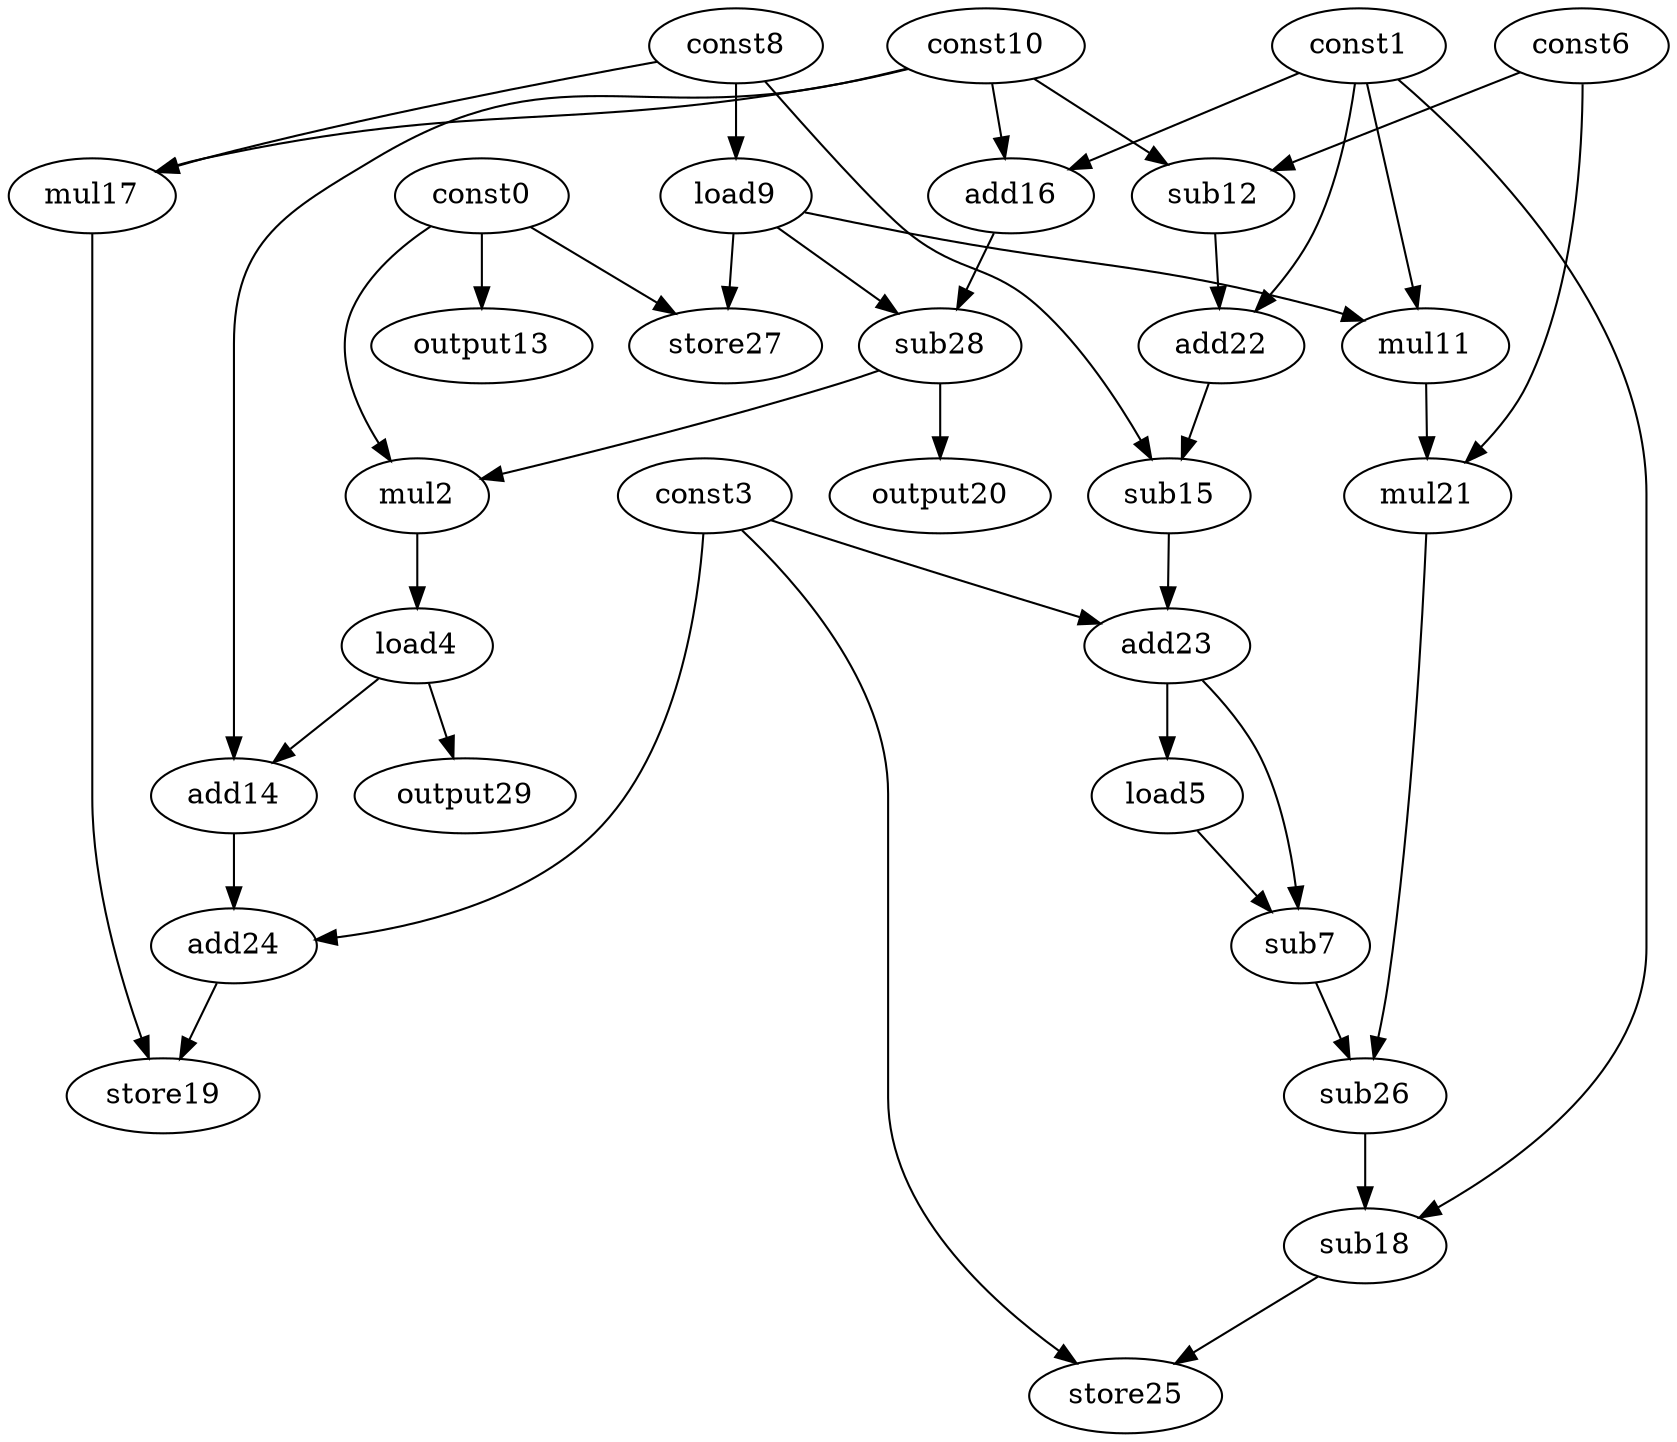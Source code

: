 digraph G { 
const0[opcode=const]; 
const1[opcode=const]; 
mul2[opcode=mul]; 
const3[opcode=const]; 
load4[opcode=load]; 
load5[opcode=load]; 
const6[opcode=const]; 
sub7[opcode=sub]; 
const8[opcode=const]; 
load9[opcode=load]; 
const10[opcode=const]; 
mul11[opcode=mul]; 
sub12[opcode=sub]; 
output13[opcode=output]; 
add14[opcode=add]; 
sub15[opcode=sub]; 
add16[opcode=add]; 
mul17[opcode=mul]; 
sub18[opcode=sub]; 
store19[opcode=store]; 
output20[opcode=output]; 
mul21[opcode=mul]; 
add22[opcode=add]; 
add23[opcode=add]; 
add24[opcode=add]; 
store25[opcode=store]; 
sub26[opcode=sub]; 
store27[opcode=store]; 
sub28[opcode=sub]; 
output29[opcode=output]; 
const8->load9[operand=0];
const10->sub12[operand=0];
const6->sub12[operand=1];
const0->output13[operand=0];
const1->add16[operand=0];
const10->add16[operand=1];
const8->mul17[operand=0];
const10->mul17[operand=1];
const1->mul11[operand=0];
load9->mul11[operand=1];
const1->add22[operand=0];
sub12->add22[operand=1];
const0->store27[operand=0];
load9->store27[operand=1];
add16->sub28[operand=0];
load9->sub28[operand=1];
const0->mul2[operand=0];
sub28->mul2[operand=1];
const8->sub15[operand=0];
add22->sub15[operand=1];
sub28->output20[operand=0];
mul11->mul21[operand=0];
const6->mul21[operand=1];
mul2->load4[operand=0];
const3->add23[operand=0];
sub15->add23[operand=1];
add23->load5[operand=0];
const10->add14[operand=0];
load4->add14[operand=1];
load4->output29[operand=0];
load5->sub7[operand=0];
add23->sub7[operand=1];
const3->add24[operand=0];
add14->add24[operand=1];
add24->store19[operand=0];
mul17->store19[operand=1];
mul21->sub26[operand=0];
sub7->sub26[operand=1];
const1->sub18[operand=0];
sub26->sub18[operand=1];
sub18->store25[operand=0];
const3->store25[operand=1];
}

